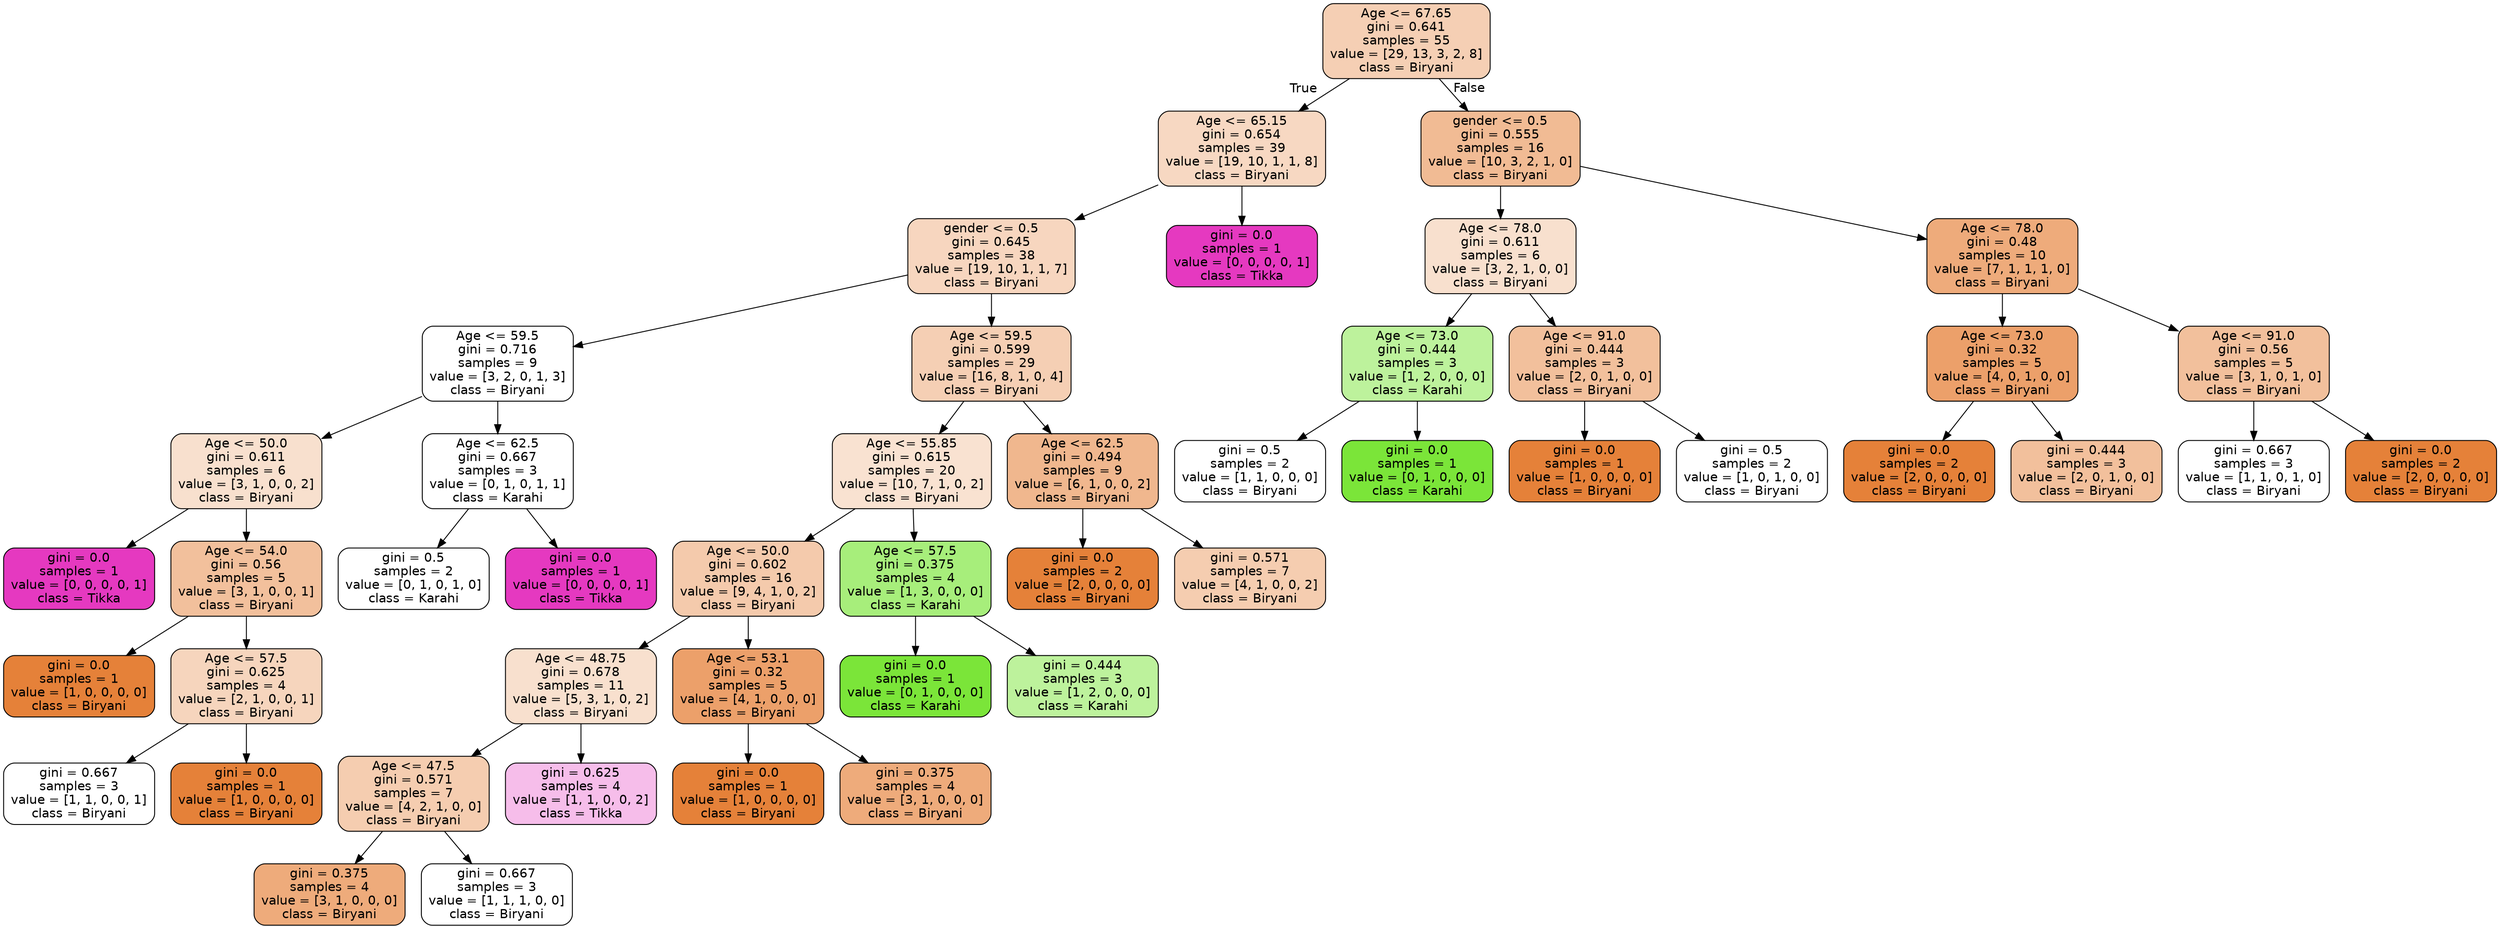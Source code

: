 digraph Tree {
node [shape=box, style="filled, rounded", color="black", fontname=helvetica] ;
edge [fontname=helvetica] ;
0 [label="Age <= 67.65\ngini = 0.641\nsamples = 55\nvalue = [29, 13, 3, 2, 8]\nclass = Biryani", fillcolor="#f5cfb4"] ;
1 [label="Age <= 65.15\ngini = 0.654\nsamples = 39\nvalue = [19, 10, 1, 1, 8]\nclass = Biryani", fillcolor="#f7d8c2"] ;
0 -> 1 [labeldistance=2.5, labelangle=45, headlabel="True"] ;
2 [label="gender <= 0.5\ngini = 0.645\nsamples = 38\nvalue = [19, 10, 1, 1, 7]\nclass = Biryani", fillcolor="#f7d6bf"] ;
1 -> 2 ;
3 [label="Age <= 59.5\ngini = 0.716\nsamples = 9\nvalue = [3, 2, 0, 1, 3]\nclass = Biryani", fillcolor="#ffffff"] ;
2 -> 3 ;
4 [label="Age <= 50.0\ngini = 0.611\nsamples = 6\nvalue = [3, 1, 0, 0, 2]\nclass = Biryani", fillcolor="#f8e0ce"] ;
3 -> 4 ;
5 [label="gini = 0.0\nsamples = 1\nvalue = [0, 0, 0, 0, 1]\nclass = Tikka", fillcolor="#e539c0"] ;
4 -> 5 ;
6 [label="Age <= 54.0\ngini = 0.56\nsamples = 5\nvalue = [3, 1, 0, 0, 1]\nclass = Biryani", fillcolor="#f2c09c"] ;
4 -> 6 ;
7 [label="gini = 0.0\nsamples = 1\nvalue = [1, 0, 0, 0, 0]\nclass = Biryani", fillcolor="#e58139"] ;
6 -> 7 ;
8 [label="Age <= 57.5\ngini = 0.625\nsamples = 4\nvalue = [2, 1, 0, 0, 1]\nclass = Biryani", fillcolor="#f6d5bd"] ;
6 -> 8 ;
9 [label="gini = 0.667\nsamples = 3\nvalue = [1, 1, 0, 0, 1]\nclass = Biryani", fillcolor="#ffffff"] ;
8 -> 9 ;
10 [label="gini = 0.0\nsamples = 1\nvalue = [1, 0, 0, 0, 0]\nclass = Biryani", fillcolor="#e58139"] ;
8 -> 10 ;
11 [label="Age <= 62.5\ngini = 0.667\nsamples = 3\nvalue = [0, 1, 0, 1, 1]\nclass = Karahi", fillcolor="#ffffff"] ;
3 -> 11 ;
12 [label="gini = 0.5\nsamples = 2\nvalue = [0, 1, 0, 1, 0]\nclass = Karahi", fillcolor="#ffffff"] ;
11 -> 12 ;
13 [label="gini = 0.0\nsamples = 1\nvalue = [0, 0, 0, 0, 1]\nclass = Tikka", fillcolor="#e539c0"] ;
11 -> 13 ;
14 [label="Age <= 59.5\ngini = 0.599\nsamples = 29\nvalue = [16, 8, 1, 0, 4]\nclass = Biryani", fillcolor="#f5cfb4"] ;
2 -> 14 ;
15 [label="Age <= 55.85\ngini = 0.615\nsamples = 20\nvalue = [10, 7, 1, 0, 2]\nclass = Biryani", fillcolor="#f9e2d1"] ;
14 -> 15 ;
16 [label="Age <= 50.0\ngini = 0.602\nsamples = 16\nvalue = [9, 4, 1, 0, 2]\nclass = Biryani", fillcolor="#f4caac"] ;
15 -> 16 ;
17 [label="Age <= 48.75\ngini = 0.678\nsamples = 11\nvalue = [5, 3, 1, 0, 2]\nclass = Biryani", fillcolor="#f8e0ce"] ;
16 -> 17 ;
18 [label="Age <= 47.5\ngini = 0.571\nsamples = 7\nvalue = [4, 2, 1, 0, 0]\nclass = Biryani", fillcolor="#f5cdb0"] ;
17 -> 18 ;
19 [label="gini = 0.375\nsamples = 4\nvalue = [3, 1, 0, 0, 0]\nclass = Biryani", fillcolor="#eeab7b"] ;
18 -> 19 ;
20 [label="gini = 0.667\nsamples = 3\nvalue = [1, 1, 1, 0, 0]\nclass = Biryani", fillcolor="#ffffff"] ;
18 -> 20 ;
21 [label="gini = 0.625\nsamples = 4\nvalue = [1, 1, 0, 0, 2]\nclass = Tikka", fillcolor="#f6bdea"] ;
17 -> 21 ;
22 [label="Age <= 53.1\ngini = 0.32\nsamples = 5\nvalue = [4, 1, 0, 0, 0]\nclass = Biryani", fillcolor="#eca06a"] ;
16 -> 22 ;
23 [label="gini = 0.0\nsamples = 1\nvalue = [1, 0, 0, 0, 0]\nclass = Biryani", fillcolor="#e58139"] ;
22 -> 23 ;
24 [label="gini = 0.375\nsamples = 4\nvalue = [3, 1, 0, 0, 0]\nclass = Biryani", fillcolor="#eeab7b"] ;
22 -> 24 ;
25 [label="Age <= 57.5\ngini = 0.375\nsamples = 4\nvalue = [1, 3, 0, 0, 0]\nclass = Karahi", fillcolor="#a7ee7b"] ;
15 -> 25 ;
26 [label="gini = 0.0\nsamples = 1\nvalue = [0, 1, 0, 0, 0]\nclass = Karahi", fillcolor="#7be539"] ;
25 -> 26 ;
27 [label="gini = 0.444\nsamples = 3\nvalue = [1, 2, 0, 0, 0]\nclass = Karahi", fillcolor="#bdf29c"] ;
25 -> 27 ;
28 [label="Age <= 62.5\ngini = 0.494\nsamples = 9\nvalue = [6, 1, 0, 0, 2]\nclass = Biryani", fillcolor="#f0b78e"] ;
14 -> 28 ;
29 [label="gini = 0.0\nsamples = 2\nvalue = [2, 0, 0, 0, 0]\nclass = Biryani", fillcolor="#e58139"] ;
28 -> 29 ;
30 [label="gini = 0.571\nsamples = 7\nvalue = [4, 1, 0, 0, 2]\nclass = Biryani", fillcolor="#f5cdb0"] ;
28 -> 30 ;
31 [label="gini = 0.0\nsamples = 1\nvalue = [0, 0, 0, 0, 1]\nclass = Tikka", fillcolor="#e539c0"] ;
1 -> 31 ;
32 [label="gender <= 0.5\ngini = 0.555\nsamples = 16\nvalue = [10, 3, 2, 1, 0]\nclass = Biryani", fillcolor="#f1bb94"] ;
0 -> 32 [labeldistance=2.5, labelangle=-45, headlabel="False"] ;
33 [label="Age <= 78.0\ngini = 0.611\nsamples = 6\nvalue = [3, 2, 1, 0, 0]\nclass = Biryani", fillcolor="#f8e0ce"] ;
32 -> 33 ;
34 [label="Age <= 73.0\ngini = 0.444\nsamples = 3\nvalue = [1, 2, 0, 0, 0]\nclass = Karahi", fillcolor="#bdf29c"] ;
33 -> 34 ;
35 [label="gini = 0.5\nsamples = 2\nvalue = [1, 1, 0, 0, 0]\nclass = Biryani", fillcolor="#ffffff"] ;
34 -> 35 ;
36 [label="gini = 0.0\nsamples = 1\nvalue = [0, 1, 0, 0, 0]\nclass = Karahi", fillcolor="#7be539"] ;
34 -> 36 ;
37 [label="Age <= 91.0\ngini = 0.444\nsamples = 3\nvalue = [2, 0, 1, 0, 0]\nclass = Biryani", fillcolor="#f2c09c"] ;
33 -> 37 ;
38 [label="gini = 0.0\nsamples = 1\nvalue = [1, 0, 0, 0, 0]\nclass = Biryani", fillcolor="#e58139"] ;
37 -> 38 ;
39 [label="gini = 0.5\nsamples = 2\nvalue = [1, 0, 1, 0, 0]\nclass = Biryani", fillcolor="#ffffff"] ;
37 -> 39 ;
40 [label="Age <= 78.0\ngini = 0.48\nsamples = 10\nvalue = [7, 1, 1, 1, 0]\nclass = Biryani", fillcolor="#eeab7b"] ;
32 -> 40 ;
41 [label="Age <= 73.0\ngini = 0.32\nsamples = 5\nvalue = [4, 0, 1, 0, 0]\nclass = Biryani", fillcolor="#eca06a"] ;
40 -> 41 ;
42 [label="gini = 0.0\nsamples = 2\nvalue = [2, 0, 0, 0, 0]\nclass = Biryani", fillcolor="#e58139"] ;
41 -> 42 ;
43 [label="gini = 0.444\nsamples = 3\nvalue = [2, 0, 1, 0, 0]\nclass = Biryani", fillcolor="#f2c09c"] ;
41 -> 43 ;
44 [label="Age <= 91.0\ngini = 0.56\nsamples = 5\nvalue = [3, 1, 0, 1, 0]\nclass = Biryani", fillcolor="#f2c09c"] ;
40 -> 44 ;
45 [label="gini = 0.667\nsamples = 3\nvalue = [1, 1, 0, 1, 0]\nclass = Biryani", fillcolor="#ffffff"] ;
44 -> 45 ;
46 [label="gini = 0.0\nsamples = 2\nvalue = [2, 0, 0, 0, 0]\nclass = Biryani", fillcolor="#e58139"] ;
44 -> 46 ;
}